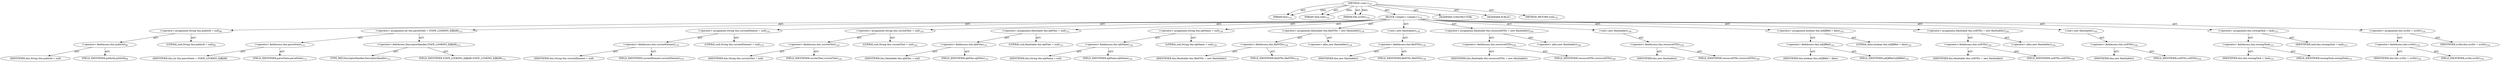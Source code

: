 digraph "&lt;init&gt;" {  
"111669149696" [label = <(METHOD,&lt;init&gt;)<SUB>152</SUB>> ]
"115964116997" [label = <(PARAM,this)<SUB>152</SUB>> ]
"115964116998" [label = <(PARAM,Task task)<SUB>152</SUB>> ]
"115964116999" [label = <(PARAM,File srcDir)<SUB>152</SUB>> ]
"25769803776" [label = <(BLOCK,&lt;empty&gt;,&lt;empty&gt;)<SUB>152</SUB>> ]
"30064771072" [label = <(&lt;operator&gt;.assignment,String this.publicId = null)<SUB>88</SUB>> ]
"30064771073" [label = <(&lt;operator&gt;.fieldAccess,this.publicId)<SUB>88</SUB>> ]
"68719476746" [label = <(IDENTIFIER,this,String this.publicId = null)> ]
"55834574848" [label = <(FIELD_IDENTIFIER,publicId,publicId)<SUB>88</SUB>> ]
"90194313216" [label = <(LITERAL,null,String this.publicId = null)<SUB>88</SUB>> ]
"30064771074" [label = <(&lt;operator&gt;.assignment,int this.parseState = STATE_LOOKING_EJBJAR)<SUB>112</SUB>> ]
"30064771075" [label = <(&lt;operator&gt;.fieldAccess,this.parseState)<SUB>112</SUB>> ]
"68719476747" [label = <(IDENTIFIER,this,int this.parseState = STATE_LOOKING_EJBJAR)> ]
"55834574849" [label = <(FIELD_IDENTIFIER,parseState,parseState)<SUB>112</SUB>> ]
"30064771076" [label = <(&lt;operator&gt;.fieldAccess,DescriptorHandler.STATE_LOOKING_EJBJAR)<SUB>112</SUB>> ]
"180388626432" [label = <(TYPE_REF,DescriptorHandler,DescriptorHandler)<SUB>112</SUB>> ]
"55834574850" [label = <(FIELD_IDENTIFIER,STATE_LOOKING_EJBJAR,STATE_LOOKING_EJBJAR)<SUB>112</SUB>> ]
"30064771077" [label = <(&lt;operator&gt;.assignment,String this.currentElement = null)<SUB>119</SUB>> ]
"30064771078" [label = <(&lt;operator&gt;.fieldAccess,this.currentElement)<SUB>119</SUB>> ]
"68719476748" [label = <(IDENTIFIER,this,String this.currentElement = null)> ]
"55834574851" [label = <(FIELD_IDENTIFIER,currentElement,currentElement)<SUB>119</SUB>> ]
"90194313217" [label = <(LITERAL,null,String this.currentElement = null)<SUB>119</SUB>> ]
"30064771079" [label = <(&lt;operator&gt;.assignment,String this.currentText = null)<SUB>124</SUB>> ]
"30064771080" [label = <(&lt;operator&gt;.fieldAccess,this.currentText)<SUB>124</SUB>> ]
"68719476749" [label = <(IDENTIFIER,this,String this.currentText = null)> ]
"55834574852" [label = <(FIELD_IDENTIFIER,currentText,currentText)<SUB>124</SUB>> ]
"90194313218" [label = <(LITERAL,null,String this.currentText = null)<SUB>124</SUB>> ]
"30064771081" [label = <(&lt;operator&gt;.assignment,Hashtable this.ejbFiles = null)<SUB>131</SUB>> ]
"30064771082" [label = <(&lt;operator&gt;.fieldAccess,this.ejbFiles)<SUB>131</SUB>> ]
"68719476750" [label = <(IDENTIFIER,this,Hashtable this.ejbFiles = null)> ]
"55834574853" [label = <(FIELD_IDENTIFIER,ejbFiles,ejbFiles)<SUB>131</SUB>> ]
"90194313219" [label = <(LITERAL,null,Hashtable this.ejbFiles = null)<SUB>131</SUB>> ]
"30064771083" [label = <(&lt;operator&gt;.assignment,String this.ejbName = null)<SUB>136</SUB>> ]
"30064771084" [label = <(&lt;operator&gt;.fieldAccess,this.ejbName)<SUB>136</SUB>> ]
"68719476751" [label = <(IDENTIFIER,this,String this.ejbName = null)> ]
"55834574854" [label = <(FIELD_IDENTIFIER,ejbName,ejbName)<SUB>136</SUB>> ]
"90194313220" [label = <(LITERAL,null,String this.ejbName = null)<SUB>136</SUB>> ]
"30064771085" [label = <(&lt;operator&gt;.assignment,Hashtable this.fileDTDs = new Hashtable())<SUB>138</SUB>> ]
"30064771086" [label = <(&lt;operator&gt;.fieldAccess,this.fileDTDs)<SUB>138</SUB>> ]
"68719476752" [label = <(IDENTIFIER,this,Hashtable this.fileDTDs = new Hashtable())> ]
"55834574855" [label = <(FIELD_IDENTIFIER,fileDTDs,fileDTDs)<SUB>138</SUB>> ]
"30064771087" [label = <(&lt;operator&gt;.alloc,new Hashtable())<SUB>138</SUB>> ]
"30064771088" [label = <(&lt;init&gt;,new Hashtable())<SUB>138</SUB>> ]
"30064771089" [label = <(&lt;operator&gt;.fieldAccess,this.fileDTDs)<SUB>138</SUB>> ]
"68719476753" [label = <(IDENTIFIER,this,new Hashtable())> ]
"55834574856" [label = <(FIELD_IDENTIFIER,fileDTDs,fileDTDs)<SUB>138</SUB>> ]
"30064771090" [label = <(&lt;operator&gt;.assignment,Hashtable this.resourceDTDs = new Hashtable())<SUB>140</SUB>> ]
"30064771091" [label = <(&lt;operator&gt;.fieldAccess,this.resourceDTDs)<SUB>140</SUB>> ]
"68719476754" [label = <(IDENTIFIER,this,Hashtable this.resourceDTDs = new Hashtable())> ]
"55834574857" [label = <(FIELD_IDENTIFIER,resourceDTDs,resourceDTDs)<SUB>140</SUB>> ]
"30064771092" [label = <(&lt;operator&gt;.alloc,new Hashtable())<SUB>140</SUB>> ]
"30064771093" [label = <(&lt;init&gt;,new Hashtable())<SUB>140</SUB>> ]
"30064771094" [label = <(&lt;operator&gt;.fieldAccess,this.resourceDTDs)<SUB>140</SUB>> ]
"68719476755" [label = <(IDENTIFIER,this,new Hashtable())> ]
"55834574858" [label = <(FIELD_IDENTIFIER,resourceDTDs,resourceDTDs)<SUB>140</SUB>> ]
"30064771095" [label = <(&lt;operator&gt;.assignment,boolean this.inEJBRef = false)<SUB>142</SUB>> ]
"30064771096" [label = <(&lt;operator&gt;.fieldAccess,this.inEJBRef)<SUB>142</SUB>> ]
"68719476756" [label = <(IDENTIFIER,this,boolean this.inEJBRef = false)> ]
"55834574859" [label = <(FIELD_IDENTIFIER,inEJBRef,inEJBRef)<SUB>142</SUB>> ]
"90194313221" [label = <(LITERAL,false,boolean this.inEJBRef = false)<SUB>142</SUB>> ]
"30064771097" [label = <(&lt;operator&gt;.assignment,Hashtable this.urlDTDs = new Hashtable())<SUB>144</SUB>> ]
"30064771098" [label = <(&lt;operator&gt;.fieldAccess,this.urlDTDs)<SUB>144</SUB>> ]
"68719476757" [label = <(IDENTIFIER,this,Hashtable this.urlDTDs = new Hashtable())> ]
"55834574860" [label = <(FIELD_IDENTIFIER,urlDTDs,urlDTDs)<SUB>144</SUB>> ]
"30064771099" [label = <(&lt;operator&gt;.alloc,new Hashtable())<SUB>144</SUB>> ]
"30064771100" [label = <(&lt;init&gt;,new Hashtable())<SUB>144</SUB>> ]
"30064771101" [label = <(&lt;operator&gt;.fieldAccess,this.urlDTDs)<SUB>144</SUB>> ]
"68719476758" [label = <(IDENTIFIER,this,new Hashtable())> ]
"55834574861" [label = <(FIELD_IDENTIFIER,urlDTDs,urlDTDs)<SUB>144</SUB>> ]
"30064771102" [label = <(&lt;operator&gt;.assignment,this.owningTask = task)<SUB>153</SUB>> ]
"30064771103" [label = <(&lt;operator&gt;.fieldAccess,this.owningTask)<SUB>153</SUB>> ]
"68719476744" [label = <(IDENTIFIER,this,this.owningTask = task)<SUB>153</SUB>> ]
"55834574862" [label = <(FIELD_IDENTIFIER,owningTask,owningTask)<SUB>153</SUB>> ]
"68719476759" [label = <(IDENTIFIER,task,this.owningTask = task)<SUB>153</SUB>> ]
"30064771104" [label = <(&lt;operator&gt;.assignment,this.srcDir = srcDir)<SUB>154</SUB>> ]
"30064771105" [label = <(&lt;operator&gt;.fieldAccess,this.srcDir)<SUB>154</SUB>> ]
"68719476745" [label = <(IDENTIFIER,this,this.srcDir = srcDir)<SUB>154</SUB>> ]
"55834574863" [label = <(FIELD_IDENTIFIER,srcDir,srcDir)<SUB>154</SUB>> ]
"68719476760" [label = <(IDENTIFIER,srcDir,this.srcDir = srcDir)<SUB>154</SUB>> ]
"133143986228" [label = <(MODIFIER,CONSTRUCTOR)> ]
"133143986229" [label = <(MODIFIER,PUBLIC)> ]
"128849018880" [label = <(METHOD_RETURN,void)<SUB>155</SUB>> ]
  "111669149696" -> "115964116997"  [ label = "AST: "] 
  "111669149696" -> "115964116998"  [ label = "AST: "] 
  "111669149696" -> "115964116999"  [ label = "AST: "] 
  "111669149696" -> "25769803776"  [ label = "AST: "] 
  "111669149696" -> "133143986228"  [ label = "AST: "] 
  "111669149696" -> "133143986229"  [ label = "AST: "] 
  "111669149696" -> "128849018880"  [ label = "AST: "] 
  "25769803776" -> "30064771072"  [ label = "AST: "] 
  "25769803776" -> "30064771074"  [ label = "AST: "] 
  "25769803776" -> "30064771077"  [ label = "AST: "] 
  "25769803776" -> "30064771079"  [ label = "AST: "] 
  "25769803776" -> "30064771081"  [ label = "AST: "] 
  "25769803776" -> "30064771083"  [ label = "AST: "] 
  "25769803776" -> "30064771085"  [ label = "AST: "] 
  "25769803776" -> "30064771088"  [ label = "AST: "] 
  "25769803776" -> "30064771090"  [ label = "AST: "] 
  "25769803776" -> "30064771093"  [ label = "AST: "] 
  "25769803776" -> "30064771095"  [ label = "AST: "] 
  "25769803776" -> "30064771097"  [ label = "AST: "] 
  "25769803776" -> "30064771100"  [ label = "AST: "] 
  "25769803776" -> "30064771102"  [ label = "AST: "] 
  "25769803776" -> "30064771104"  [ label = "AST: "] 
  "30064771072" -> "30064771073"  [ label = "AST: "] 
  "30064771072" -> "90194313216"  [ label = "AST: "] 
  "30064771073" -> "68719476746"  [ label = "AST: "] 
  "30064771073" -> "55834574848"  [ label = "AST: "] 
  "30064771074" -> "30064771075"  [ label = "AST: "] 
  "30064771074" -> "30064771076"  [ label = "AST: "] 
  "30064771075" -> "68719476747"  [ label = "AST: "] 
  "30064771075" -> "55834574849"  [ label = "AST: "] 
  "30064771076" -> "180388626432"  [ label = "AST: "] 
  "30064771076" -> "55834574850"  [ label = "AST: "] 
  "30064771077" -> "30064771078"  [ label = "AST: "] 
  "30064771077" -> "90194313217"  [ label = "AST: "] 
  "30064771078" -> "68719476748"  [ label = "AST: "] 
  "30064771078" -> "55834574851"  [ label = "AST: "] 
  "30064771079" -> "30064771080"  [ label = "AST: "] 
  "30064771079" -> "90194313218"  [ label = "AST: "] 
  "30064771080" -> "68719476749"  [ label = "AST: "] 
  "30064771080" -> "55834574852"  [ label = "AST: "] 
  "30064771081" -> "30064771082"  [ label = "AST: "] 
  "30064771081" -> "90194313219"  [ label = "AST: "] 
  "30064771082" -> "68719476750"  [ label = "AST: "] 
  "30064771082" -> "55834574853"  [ label = "AST: "] 
  "30064771083" -> "30064771084"  [ label = "AST: "] 
  "30064771083" -> "90194313220"  [ label = "AST: "] 
  "30064771084" -> "68719476751"  [ label = "AST: "] 
  "30064771084" -> "55834574854"  [ label = "AST: "] 
  "30064771085" -> "30064771086"  [ label = "AST: "] 
  "30064771085" -> "30064771087"  [ label = "AST: "] 
  "30064771086" -> "68719476752"  [ label = "AST: "] 
  "30064771086" -> "55834574855"  [ label = "AST: "] 
  "30064771088" -> "30064771089"  [ label = "AST: "] 
  "30064771089" -> "68719476753"  [ label = "AST: "] 
  "30064771089" -> "55834574856"  [ label = "AST: "] 
  "30064771090" -> "30064771091"  [ label = "AST: "] 
  "30064771090" -> "30064771092"  [ label = "AST: "] 
  "30064771091" -> "68719476754"  [ label = "AST: "] 
  "30064771091" -> "55834574857"  [ label = "AST: "] 
  "30064771093" -> "30064771094"  [ label = "AST: "] 
  "30064771094" -> "68719476755"  [ label = "AST: "] 
  "30064771094" -> "55834574858"  [ label = "AST: "] 
  "30064771095" -> "30064771096"  [ label = "AST: "] 
  "30064771095" -> "90194313221"  [ label = "AST: "] 
  "30064771096" -> "68719476756"  [ label = "AST: "] 
  "30064771096" -> "55834574859"  [ label = "AST: "] 
  "30064771097" -> "30064771098"  [ label = "AST: "] 
  "30064771097" -> "30064771099"  [ label = "AST: "] 
  "30064771098" -> "68719476757"  [ label = "AST: "] 
  "30064771098" -> "55834574860"  [ label = "AST: "] 
  "30064771100" -> "30064771101"  [ label = "AST: "] 
  "30064771101" -> "68719476758"  [ label = "AST: "] 
  "30064771101" -> "55834574861"  [ label = "AST: "] 
  "30064771102" -> "30064771103"  [ label = "AST: "] 
  "30064771102" -> "68719476759"  [ label = "AST: "] 
  "30064771103" -> "68719476744"  [ label = "AST: "] 
  "30064771103" -> "55834574862"  [ label = "AST: "] 
  "30064771104" -> "30064771105"  [ label = "AST: "] 
  "30064771104" -> "68719476760"  [ label = "AST: "] 
  "30064771105" -> "68719476745"  [ label = "AST: "] 
  "30064771105" -> "55834574863"  [ label = "AST: "] 
  "111669149696" -> "115964116997"  [ label = "DDG: "] 
  "111669149696" -> "115964116998"  [ label = "DDG: "] 
  "111669149696" -> "115964116999"  [ label = "DDG: "] 
}
